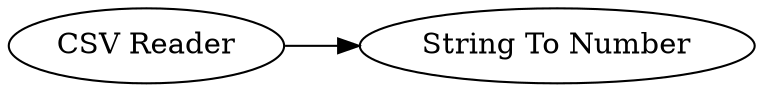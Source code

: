 digraph {
	"5818725244507612153_29" [label="String To Number"]
	"5818725244507612153_28" [label="CSV Reader"]
	"5818725244507612153_28" -> "5818725244507612153_29"
	rankdir=LR
}
